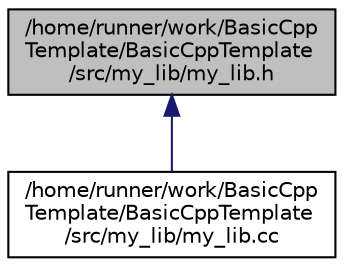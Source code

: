 digraph "/home/runner/work/BasicCppTemplate/BasicCppTemplate/src/my_lib/my_lib.h"
{
 // LATEX_PDF_SIZE
  edge [fontname="Helvetica",fontsize="10",labelfontname="Helvetica",labelfontsize="10"];
  node [fontname="Helvetica",fontsize="10",shape=record];
  Node1 [label="/home/runner/work/BasicCpp\lTemplate/BasicCppTemplate\l/src/my_lib/my_lib.h",height=0.2,width=0.4,color="black", fillcolor="grey75", style="filled", fontcolor="black",tooltip=" "];
  Node1 -> Node2 [dir="back",color="midnightblue",fontsize="10",style="solid",fontname="Helvetica"];
  Node2 [label="/home/runner/work/BasicCpp\lTemplate/BasicCppTemplate\l/src/my_lib/my_lib.cc",height=0.2,width=0.4,color="black", fillcolor="white", style="filled",URL="$my__lib_8cc.html",tooltip=" "];
}
